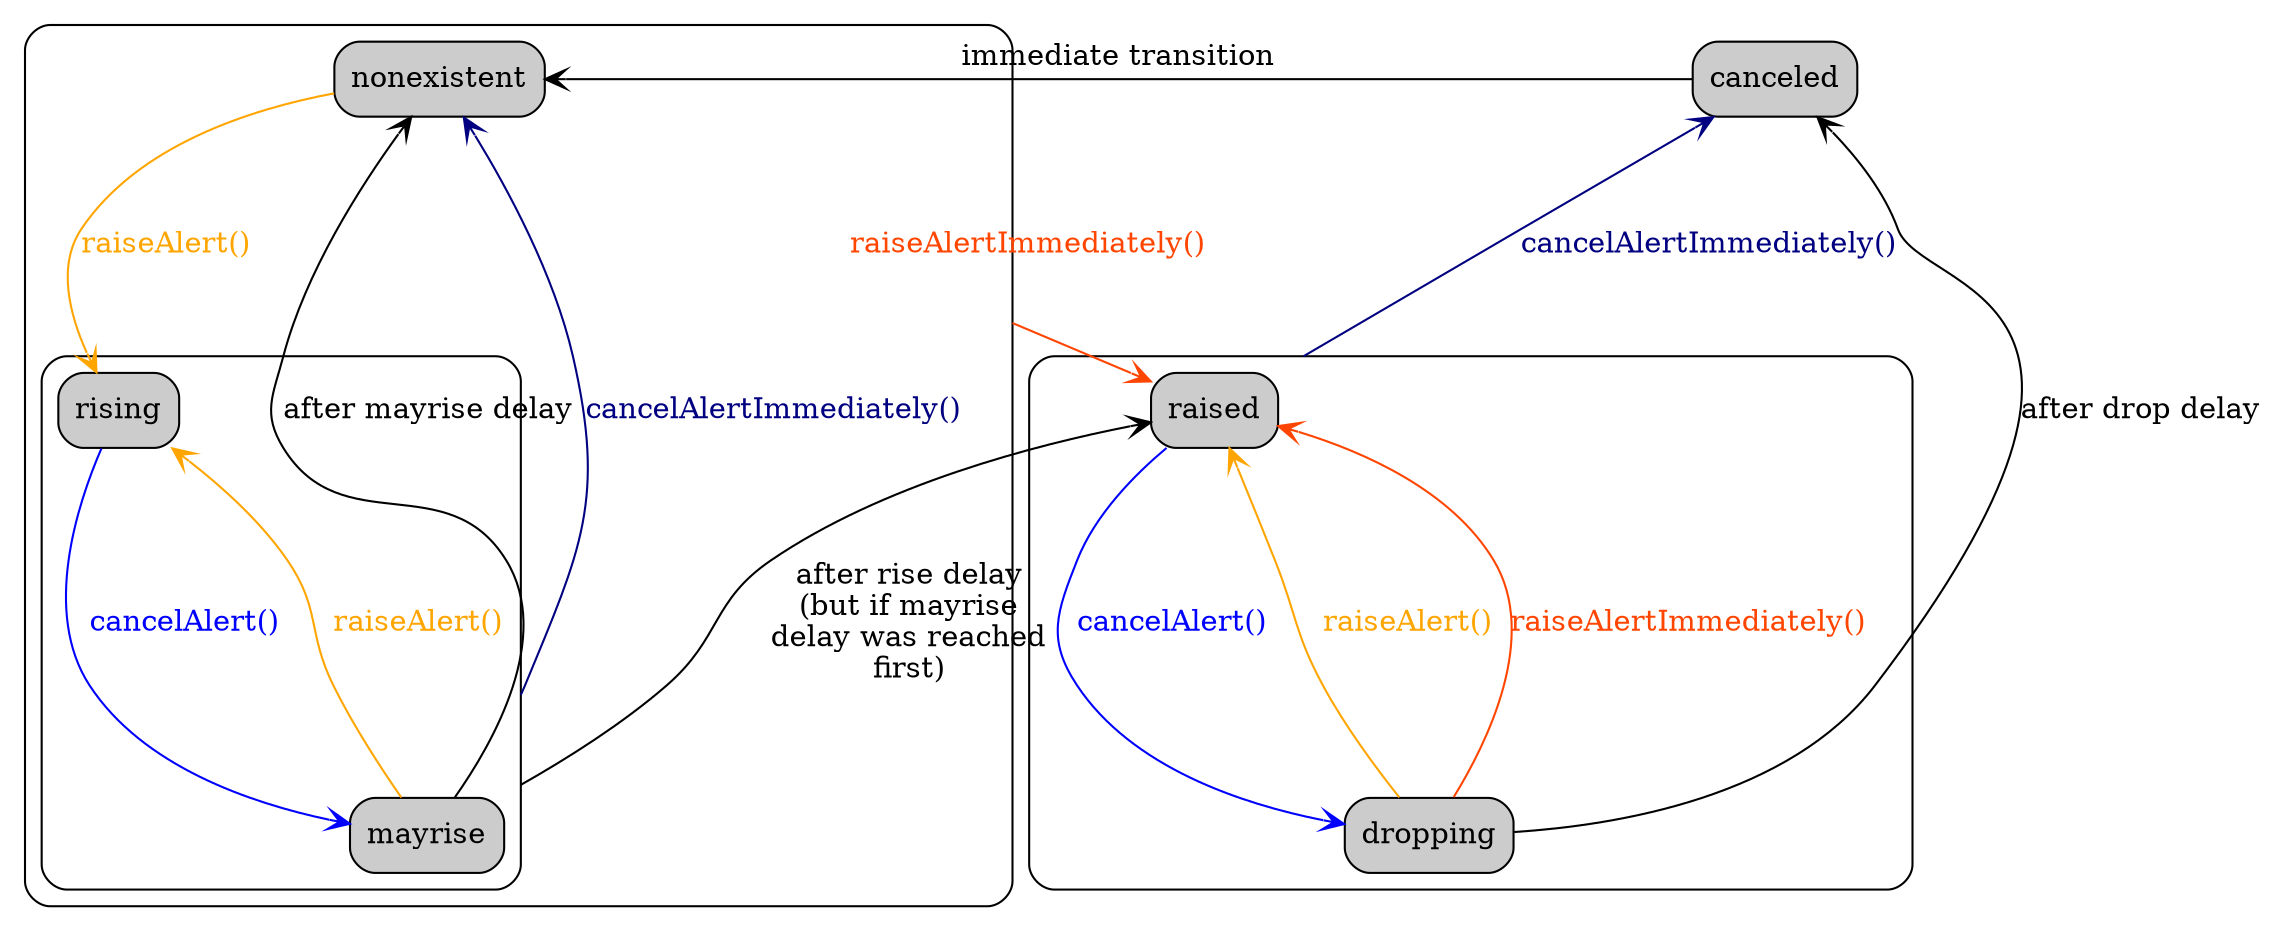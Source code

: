 graph g {
  newrank=true;
  graph [compound=true,style=rounded,ranksep=1.5]
  edge [arrowhead=vee,dir=forward]
  node [shape=box,style="rounded,filled",fillcolor=grey80]
  subgraph cluster_nonexistent {
    /*start [shape=circle,style=filled,width=.2,label="",fillcolor=black]
    start -- nonexistent*/
    nonexistent
    subgraph cluster_rising { rising; mayrise }
  }
  subgraph cluster_raised { raised; dropping }
  mayrise -- raised [ltail=cluster_rising,label="after rise delay\n(but if mayrise\ndelay was reached\nfirst)"]
  mayrise -- nonexistent [label="after mayrise delay"]
  dropping -- canceled [label="after drop delay"]
  canceled -- nonexistent [weight=0,label="immediate transition"]
  edge [color=orange,fontcolor=orange,label="raiseAlert()"]
  nonexistent -- rising
  mayrise -- rising
  dropping -- raised
  edge [color=blue,fontcolor=blue,label="cancelAlert()"]
  rising -- mayrise
  raised -- dropping
  edge [color=orangered,fontcolor=orangered,label="raiseAlertImmediately()"]
  nonexistent -- raised [ltail=cluster_nonexistent]
  dropping -- raised
  edge [color=navy,fontcolor=navy,label="cancelAlertImmediately()"]
  raised -- canceled [ltail=cluster_raised]
  mayrise -- nonexistent [ltail=cluster_rising]
  { rank=same; rising; raised }
  { rank=same; nonexistent; canceled }
}
